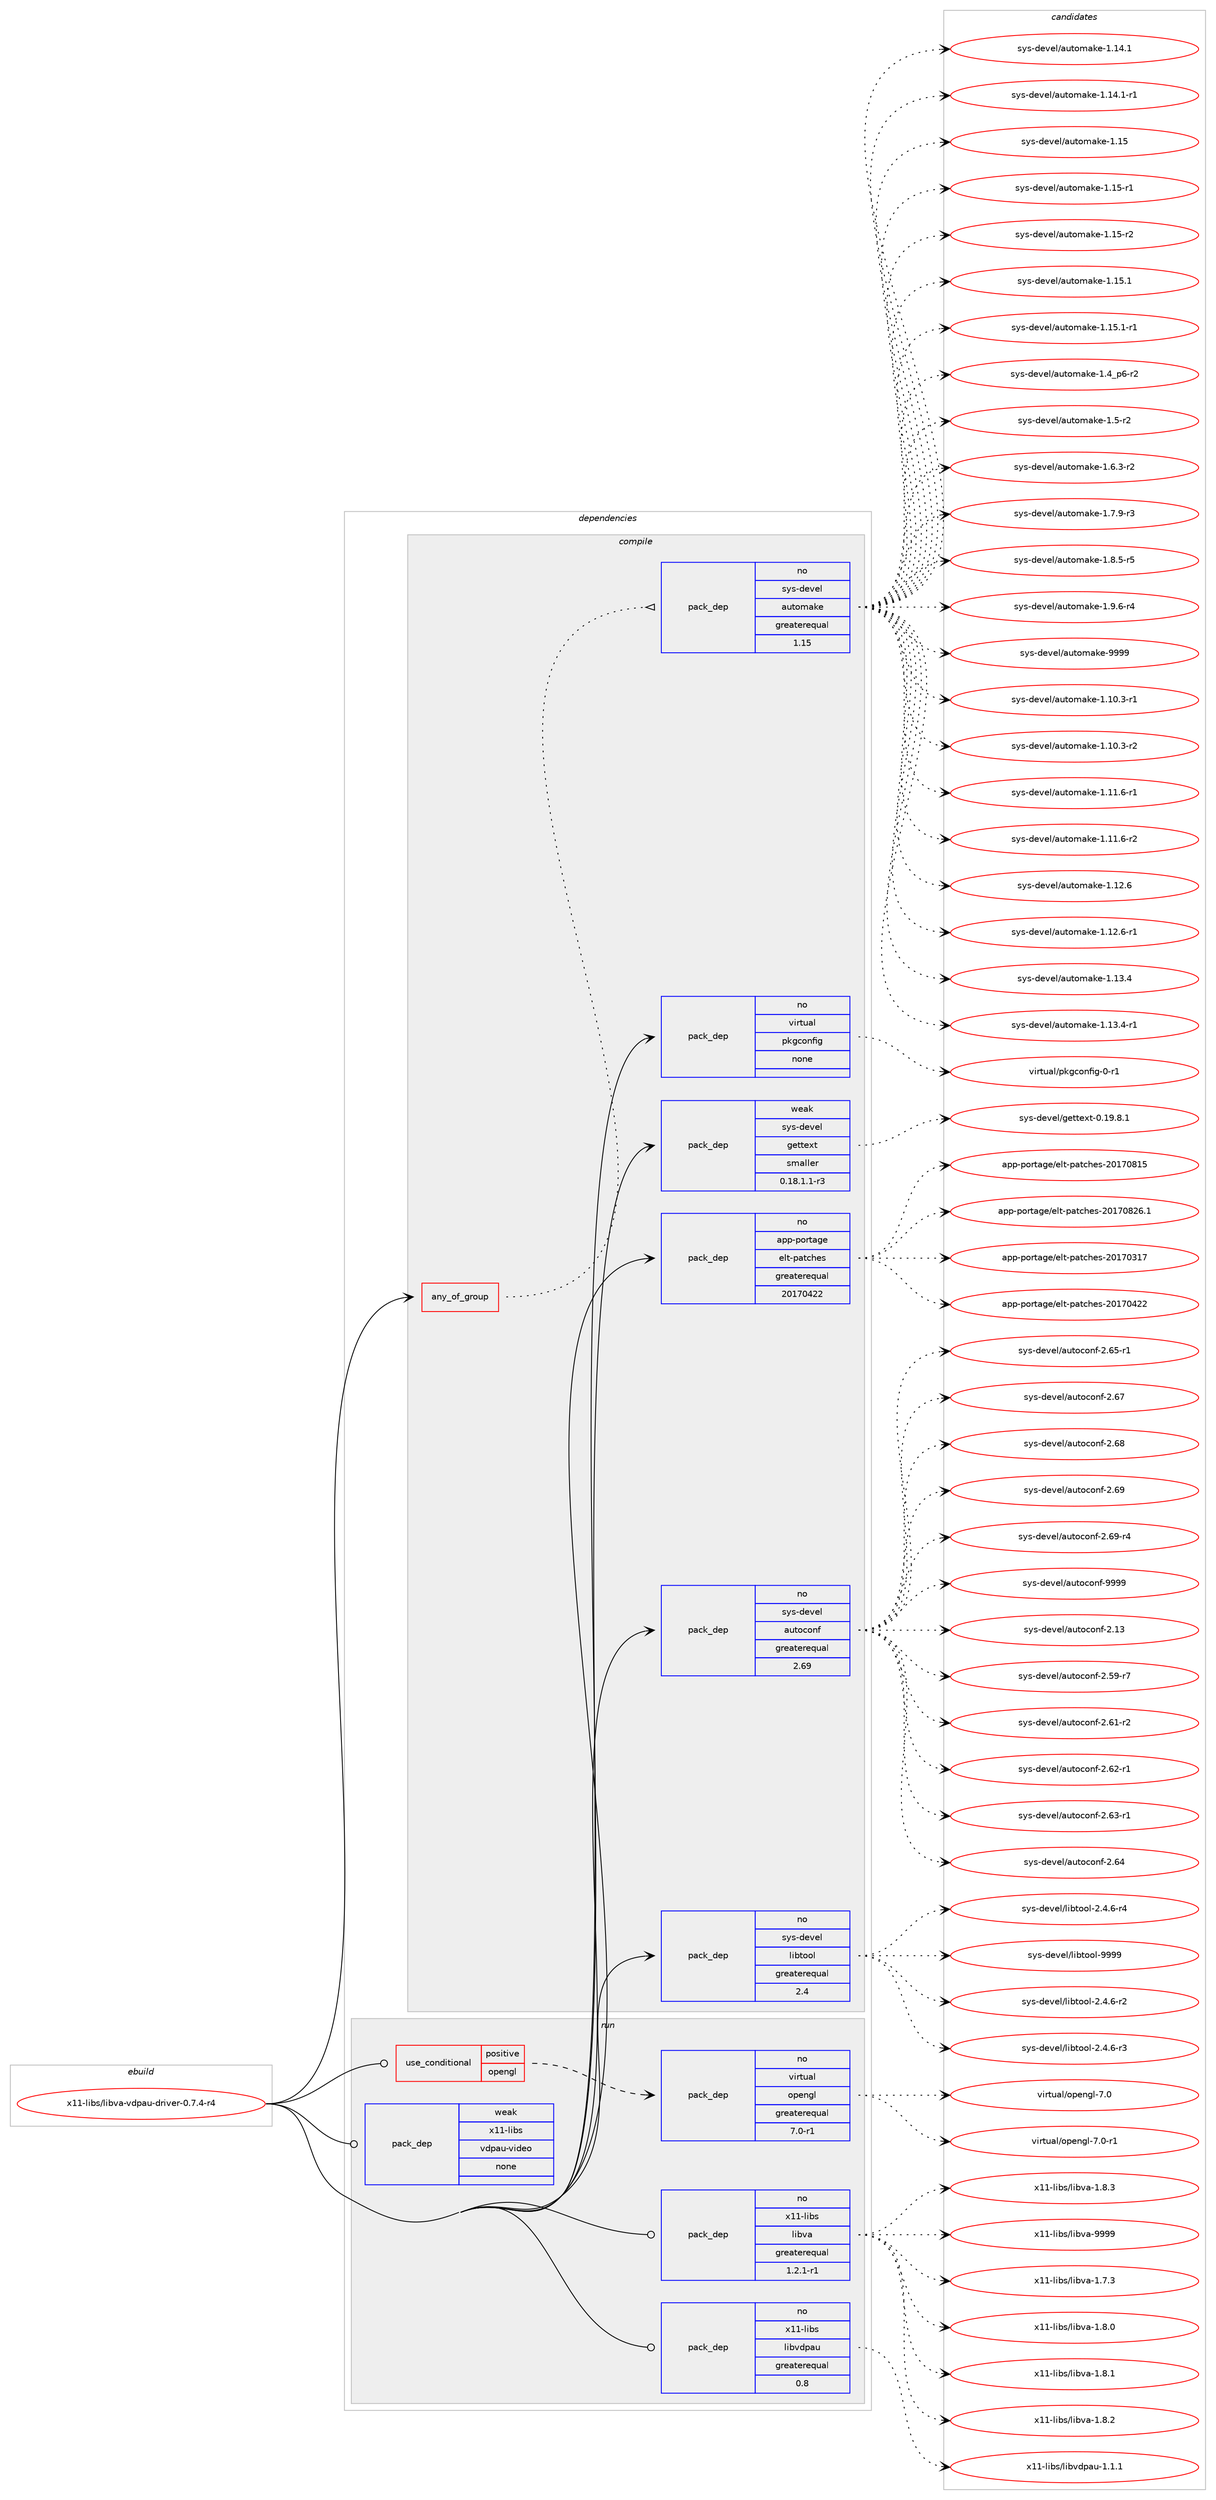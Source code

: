 digraph prolog {

# *************
# Graph options
# *************

newrank=true;
concentrate=true;
compound=true;
graph [rankdir=LR,fontname=Helvetica,fontsize=10,ranksep=1.5];#, ranksep=2.5, nodesep=0.2];
edge  [arrowhead=vee];
node  [fontname=Helvetica,fontsize=10];

# **********
# The ebuild
# **********

subgraph cluster_leftcol {
color=gray;
rank=same;
label=<<i>ebuild</i>>;
id [label="x11-libs/libva-vdpau-driver-0.7.4-r4", color=red, width=4, href="../x11-libs/libva-vdpau-driver-0.7.4-r4.svg"];
}

# ****************
# The dependencies
# ****************

subgraph cluster_midcol {
color=gray;
label=<<i>dependencies</i>>;
subgraph cluster_compile {
fillcolor="#eeeeee";
style=filled;
label=<<i>compile</i>>;
subgraph any9380 {
dependency519702 [label=<<TABLE BORDER="0" CELLBORDER="1" CELLSPACING="0" CELLPADDING="4"><TR><TD CELLPADDING="10">any_of_group</TD></TR></TABLE>>, shape=none, color=red];subgraph pack387262 {
dependency519703 [label=<<TABLE BORDER="0" CELLBORDER="1" CELLSPACING="0" CELLPADDING="4" WIDTH="220"><TR><TD ROWSPAN="6" CELLPADDING="30">pack_dep</TD></TR><TR><TD WIDTH="110">no</TD></TR><TR><TD>sys-devel</TD></TR><TR><TD>automake</TD></TR><TR><TD>greaterequal</TD></TR><TR><TD>1.15</TD></TR></TABLE>>, shape=none, color=blue];
}
dependency519702:e -> dependency519703:w [weight=20,style="dotted",arrowhead="oinv"];
}
id:e -> dependency519702:w [weight=20,style="solid",arrowhead="vee"];
subgraph pack387263 {
dependency519704 [label=<<TABLE BORDER="0" CELLBORDER="1" CELLSPACING="0" CELLPADDING="4" WIDTH="220"><TR><TD ROWSPAN="6" CELLPADDING="30">pack_dep</TD></TR><TR><TD WIDTH="110">no</TD></TR><TR><TD>app-portage</TD></TR><TR><TD>elt-patches</TD></TR><TR><TD>greaterequal</TD></TR><TR><TD>20170422</TD></TR></TABLE>>, shape=none, color=blue];
}
id:e -> dependency519704:w [weight=20,style="solid",arrowhead="vee"];
subgraph pack387264 {
dependency519705 [label=<<TABLE BORDER="0" CELLBORDER="1" CELLSPACING="0" CELLPADDING="4" WIDTH="220"><TR><TD ROWSPAN="6" CELLPADDING="30">pack_dep</TD></TR><TR><TD WIDTH="110">no</TD></TR><TR><TD>sys-devel</TD></TR><TR><TD>autoconf</TD></TR><TR><TD>greaterequal</TD></TR><TR><TD>2.69</TD></TR></TABLE>>, shape=none, color=blue];
}
id:e -> dependency519705:w [weight=20,style="solid",arrowhead="vee"];
subgraph pack387265 {
dependency519706 [label=<<TABLE BORDER="0" CELLBORDER="1" CELLSPACING="0" CELLPADDING="4" WIDTH="220"><TR><TD ROWSPAN="6" CELLPADDING="30">pack_dep</TD></TR><TR><TD WIDTH="110">no</TD></TR><TR><TD>sys-devel</TD></TR><TR><TD>libtool</TD></TR><TR><TD>greaterequal</TD></TR><TR><TD>2.4</TD></TR></TABLE>>, shape=none, color=blue];
}
id:e -> dependency519706:w [weight=20,style="solid",arrowhead="vee"];
subgraph pack387266 {
dependency519707 [label=<<TABLE BORDER="0" CELLBORDER="1" CELLSPACING="0" CELLPADDING="4" WIDTH="220"><TR><TD ROWSPAN="6" CELLPADDING="30">pack_dep</TD></TR><TR><TD WIDTH="110">no</TD></TR><TR><TD>virtual</TD></TR><TR><TD>pkgconfig</TD></TR><TR><TD>none</TD></TR><TR><TD></TD></TR></TABLE>>, shape=none, color=blue];
}
id:e -> dependency519707:w [weight=20,style="solid",arrowhead="vee"];
subgraph pack387267 {
dependency519708 [label=<<TABLE BORDER="0" CELLBORDER="1" CELLSPACING="0" CELLPADDING="4" WIDTH="220"><TR><TD ROWSPAN="6" CELLPADDING="30">pack_dep</TD></TR><TR><TD WIDTH="110">weak</TD></TR><TR><TD>sys-devel</TD></TR><TR><TD>gettext</TD></TR><TR><TD>smaller</TD></TR><TR><TD>0.18.1.1-r3</TD></TR></TABLE>>, shape=none, color=blue];
}
id:e -> dependency519708:w [weight=20,style="solid",arrowhead="vee"];
}
subgraph cluster_compileandrun {
fillcolor="#eeeeee";
style=filled;
label=<<i>compile and run</i>>;
}
subgraph cluster_run {
fillcolor="#eeeeee";
style=filled;
label=<<i>run</i>>;
subgraph cond122721 {
dependency519709 [label=<<TABLE BORDER="0" CELLBORDER="1" CELLSPACING="0" CELLPADDING="4"><TR><TD ROWSPAN="3" CELLPADDING="10">use_conditional</TD></TR><TR><TD>positive</TD></TR><TR><TD>opengl</TD></TR></TABLE>>, shape=none, color=red];
subgraph pack387268 {
dependency519710 [label=<<TABLE BORDER="0" CELLBORDER="1" CELLSPACING="0" CELLPADDING="4" WIDTH="220"><TR><TD ROWSPAN="6" CELLPADDING="30">pack_dep</TD></TR><TR><TD WIDTH="110">no</TD></TR><TR><TD>virtual</TD></TR><TR><TD>opengl</TD></TR><TR><TD>greaterequal</TD></TR><TR><TD>7.0-r1</TD></TR></TABLE>>, shape=none, color=blue];
}
dependency519709:e -> dependency519710:w [weight=20,style="dashed",arrowhead="vee"];
}
id:e -> dependency519709:w [weight=20,style="solid",arrowhead="odot"];
subgraph pack387269 {
dependency519711 [label=<<TABLE BORDER="0" CELLBORDER="1" CELLSPACING="0" CELLPADDING="4" WIDTH="220"><TR><TD ROWSPAN="6" CELLPADDING="30">pack_dep</TD></TR><TR><TD WIDTH="110">no</TD></TR><TR><TD>x11-libs</TD></TR><TR><TD>libva</TD></TR><TR><TD>greaterequal</TD></TR><TR><TD>1.2.1-r1</TD></TR></TABLE>>, shape=none, color=blue];
}
id:e -> dependency519711:w [weight=20,style="solid",arrowhead="odot"];
subgraph pack387270 {
dependency519712 [label=<<TABLE BORDER="0" CELLBORDER="1" CELLSPACING="0" CELLPADDING="4" WIDTH="220"><TR><TD ROWSPAN="6" CELLPADDING="30">pack_dep</TD></TR><TR><TD WIDTH="110">no</TD></TR><TR><TD>x11-libs</TD></TR><TR><TD>libvdpau</TD></TR><TR><TD>greaterequal</TD></TR><TR><TD>0.8</TD></TR></TABLE>>, shape=none, color=blue];
}
id:e -> dependency519712:w [weight=20,style="solid",arrowhead="odot"];
subgraph pack387271 {
dependency519713 [label=<<TABLE BORDER="0" CELLBORDER="1" CELLSPACING="0" CELLPADDING="4" WIDTH="220"><TR><TD ROWSPAN="6" CELLPADDING="30">pack_dep</TD></TR><TR><TD WIDTH="110">weak</TD></TR><TR><TD>x11-libs</TD></TR><TR><TD>vdpau-video</TD></TR><TR><TD>none</TD></TR><TR><TD></TD></TR></TABLE>>, shape=none, color=blue];
}
id:e -> dependency519713:w [weight=20,style="solid",arrowhead="odot"];
}
}

# **************
# The candidates
# **************

subgraph cluster_choices {
rank=same;
color=gray;
label=<<i>candidates</i>>;

subgraph choice387262 {
color=black;
nodesep=1;
choice11512111545100101118101108479711711611110997107101454946494846514511449 [label="sys-devel/automake-1.10.3-r1", color=red, width=4,href="../sys-devel/automake-1.10.3-r1.svg"];
choice11512111545100101118101108479711711611110997107101454946494846514511450 [label="sys-devel/automake-1.10.3-r2", color=red, width=4,href="../sys-devel/automake-1.10.3-r2.svg"];
choice11512111545100101118101108479711711611110997107101454946494946544511449 [label="sys-devel/automake-1.11.6-r1", color=red, width=4,href="../sys-devel/automake-1.11.6-r1.svg"];
choice11512111545100101118101108479711711611110997107101454946494946544511450 [label="sys-devel/automake-1.11.6-r2", color=red, width=4,href="../sys-devel/automake-1.11.6-r2.svg"];
choice1151211154510010111810110847971171161111099710710145494649504654 [label="sys-devel/automake-1.12.6", color=red, width=4,href="../sys-devel/automake-1.12.6.svg"];
choice11512111545100101118101108479711711611110997107101454946495046544511449 [label="sys-devel/automake-1.12.6-r1", color=red, width=4,href="../sys-devel/automake-1.12.6-r1.svg"];
choice1151211154510010111810110847971171161111099710710145494649514652 [label="sys-devel/automake-1.13.4", color=red, width=4,href="../sys-devel/automake-1.13.4.svg"];
choice11512111545100101118101108479711711611110997107101454946495146524511449 [label="sys-devel/automake-1.13.4-r1", color=red, width=4,href="../sys-devel/automake-1.13.4-r1.svg"];
choice1151211154510010111810110847971171161111099710710145494649524649 [label="sys-devel/automake-1.14.1", color=red, width=4,href="../sys-devel/automake-1.14.1.svg"];
choice11512111545100101118101108479711711611110997107101454946495246494511449 [label="sys-devel/automake-1.14.1-r1", color=red, width=4,href="../sys-devel/automake-1.14.1-r1.svg"];
choice115121115451001011181011084797117116111109971071014549464953 [label="sys-devel/automake-1.15", color=red, width=4,href="../sys-devel/automake-1.15.svg"];
choice1151211154510010111810110847971171161111099710710145494649534511449 [label="sys-devel/automake-1.15-r1", color=red, width=4,href="../sys-devel/automake-1.15-r1.svg"];
choice1151211154510010111810110847971171161111099710710145494649534511450 [label="sys-devel/automake-1.15-r2", color=red, width=4,href="../sys-devel/automake-1.15-r2.svg"];
choice1151211154510010111810110847971171161111099710710145494649534649 [label="sys-devel/automake-1.15.1", color=red, width=4,href="../sys-devel/automake-1.15.1.svg"];
choice11512111545100101118101108479711711611110997107101454946495346494511449 [label="sys-devel/automake-1.15.1-r1", color=red, width=4,href="../sys-devel/automake-1.15.1-r1.svg"];
choice115121115451001011181011084797117116111109971071014549465295112544511450 [label="sys-devel/automake-1.4_p6-r2", color=red, width=4,href="../sys-devel/automake-1.4_p6-r2.svg"];
choice11512111545100101118101108479711711611110997107101454946534511450 [label="sys-devel/automake-1.5-r2", color=red, width=4,href="../sys-devel/automake-1.5-r2.svg"];
choice115121115451001011181011084797117116111109971071014549465446514511450 [label="sys-devel/automake-1.6.3-r2", color=red, width=4,href="../sys-devel/automake-1.6.3-r2.svg"];
choice115121115451001011181011084797117116111109971071014549465546574511451 [label="sys-devel/automake-1.7.9-r3", color=red, width=4,href="../sys-devel/automake-1.7.9-r3.svg"];
choice115121115451001011181011084797117116111109971071014549465646534511453 [label="sys-devel/automake-1.8.5-r5", color=red, width=4,href="../sys-devel/automake-1.8.5-r5.svg"];
choice115121115451001011181011084797117116111109971071014549465746544511452 [label="sys-devel/automake-1.9.6-r4", color=red, width=4,href="../sys-devel/automake-1.9.6-r4.svg"];
choice115121115451001011181011084797117116111109971071014557575757 [label="sys-devel/automake-9999", color=red, width=4,href="../sys-devel/automake-9999.svg"];
dependency519703:e -> choice11512111545100101118101108479711711611110997107101454946494846514511449:w [style=dotted,weight="100"];
dependency519703:e -> choice11512111545100101118101108479711711611110997107101454946494846514511450:w [style=dotted,weight="100"];
dependency519703:e -> choice11512111545100101118101108479711711611110997107101454946494946544511449:w [style=dotted,weight="100"];
dependency519703:e -> choice11512111545100101118101108479711711611110997107101454946494946544511450:w [style=dotted,weight="100"];
dependency519703:e -> choice1151211154510010111810110847971171161111099710710145494649504654:w [style=dotted,weight="100"];
dependency519703:e -> choice11512111545100101118101108479711711611110997107101454946495046544511449:w [style=dotted,weight="100"];
dependency519703:e -> choice1151211154510010111810110847971171161111099710710145494649514652:w [style=dotted,weight="100"];
dependency519703:e -> choice11512111545100101118101108479711711611110997107101454946495146524511449:w [style=dotted,weight="100"];
dependency519703:e -> choice1151211154510010111810110847971171161111099710710145494649524649:w [style=dotted,weight="100"];
dependency519703:e -> choice11512111545100101118101108479711711611110997107101454946495246494511449:w [style=dotted,weight="100"];
dependency519703:e -> choice115121115451001011181011084797117116111109971071014549464953:w [style=dotted,weight="100"];
dependency519703:e -> choice1151211154510010111810110847971171161111099710710145494649534511449:w [style=dotted,weight="100"];
dependency519703:e -> choice1151211154510010111810110847971171161111099710710145494649534511450:w [style=dotted,weight="100"];
dependency519703:e -> choice1151211154510010111810110847971171161111099710710145494649534649:w [style=dotted,weight="100"];
dependency519703:e -> choice11512111545100101118101108479711711611110997107101454946495346494511449:w [style=dotted,weight="100"];
dependency519703:e -> choice115121115451001011181011084797117116111109971071014549465295112544511450:w [style=dotted,weight="100"];
dependency519703:e -> choice11512111545100101118101108479711711611110997107101454946534511450:w [style=dotted,weight="100"];
dependency519703:e -> choice115121115451001011181011084797117116111109971071014549465446514511450:w [style=dotted,weight="100"];
dependency519703:e -> choice115121115451001011181011084797117116111109971071014549465546574511451:w [style=dotted,weight="100"];
dependency519703:e -> choice115121115451001011181011084797117116111109971071014549465646534511453:w [style=dotted,weight="100"];
dependency519703:e -> choice115121115451001011181011084797117116111109971071014549465746544511452:w [style=dotted,weight="100"];
dependency519703:e -> choice115121115451001011181011084797117116111109971071014557575757:w [style=dotted,weight="100"];
}
subgraph choice387263 {
color=black;
nodesep=1;
choice97112112451121111141169710310147101108116451129711699104101115455048495548514955 [label="app-portage/elt-patches-20170317", color=red, width=4,href="../app-portage/elt-patches-20170317.svg"];
choice97112112451121111141169710310147101108116451129711699104101115455048495548525050 [label="app-portage/elt-patches-20170422", color=red, width=4,href="../app-portage/elt-patches-20170422.svg"];
choice97112112451121111141169710310147101108116451129711699104101115455048495548564953 [label="app-portage/elt-patches-20170815", color=red, width=4,href="../app-portage/elt-patches-20170815.svg"];
choice971121124511211111411697103101471011081164511297116991041011154550484955485650544649 [label="app-portage/elt-patches-20170826.1", color=red, width=4,href="../app-portage/elt-patches-20170826.1.svg"];
dependency519704:e -> choice97112112451121111141169710310147101108116451129711699104101115455048495548514955:w [style=dotted,weight="100"];
dependency519704:e -> choice97112112451121111141169710310147101108116451129711699104101115455048495548525050:w [style=dotted,weight="100"];
dependency519704:e -> choice97112112451121111141169710310147101108116451129711699104101115455048495548564953:w [style=dotted,weight="100"];
dependency519704:e -> choice971121124511211111411697103101471011081164511297116991041011154550484955485650544649:w [style=dotted,weight="100"];
}
subgraph choice387264 {
color=black;
nodesep=1;
choice115121115451001011181011084797117116111991111101024550464951 [label="sys-devel/autoconf-2.13", color=red, width=4,href="../sys-devel/autoconf-2.13.svg"];
choice1151211154510010111810110847971171161119911111010245504653574511455 [label="sys-devel/autoconf-2.59-r7", color=red, width=4,href="../sys-devel/autoconf-2.59-r7.svg"];
choice1151211154510010111810110847971171161119911111010245504654494511450 [label="sys-devel/autoconf-2.61-r2", color=red, width=4,href="../sys-devel/autoconf-2.61-r2.svg"];
choice1151211154510010111810110847971171161119911111010245504654504511449 [label="sys-devel/autoconf-2.62-r1", color=red, width=4,href="../sys-devel/autoconf-2.62-r1.svg"];
choice1151211154510010111810110847971171161119911111010245504654514511449 [label="sys-devel/autoconf-2.63-r1", color=red, width=4,href="../sys-devel/autoconf-2.63-r1.svg"];
choice115121115451001011181011084797117116111991111101024550465452 [label="sys-devel/autoconf-2.64", color=red, width=4,href="../sys-devel/autoconf-2.64.svg"];
choice1151211154510010111810110847971171161119911111010245504654534511449 [label="sys-devel/autoconf-2.65-r1", color=red, width=4,href="../sys-devel/autoconf-2.65-r1.svg"];
choice115121115451001011181011084797117116111991111101024550465455 [label="sys-devel/autoconf-2.67", color=red, width=4,href="../sys-devel/autoconf-2.67.svg"];
choice115121115451001011181011084797117116111991111101024550465456 [label="sys-devel/autoconf-2.68", color=red, width=4,href="../sys-devel/autoconf-2.68.svg"];
choice115121115451001011181011084797117116111991111101024550465457 [label="sys-devel/autoconf-2.69", color=red, width=4,href="../sys-devel/autoconf-2.69.svg"];
choice1151211154510010111810110847971171161119911111010245504654574511452 [label="sys-devel/autoconf-2.69-r4", color=red, width=4,href="../sys-devel/autoconf-2.69-r4.svg"];
choice115121115451001011181011084797117116111991111101024557575757 [label="sys-devel/autoconf-9999", color=red, width=4,href="../sys-devel/autoconf-9999.svg"];
dependency519705:e -> choice115121115451001011181011084797117116111991111101024550464951:w [style=dotted,weight="100"];
dependency519705:e -> choice1151211154510010111810110847971171161119911111010245504653574511455:w [style=dotted,weight="100"];
dependency519705:e -> choice1151211154510010111810110847971171161119911111010245504654494511450:w [style=dotted,weight="100"];
dependency519705:e -> choice1151211154510010111810110847971171161119911111010245504654504511449:w [style=dotted,weight="100"];
dependency519705:e -> choice1151211154510010111810110847971171161119911111010245504654514511449:w [style=dotted,weight="100"];
dependency519705:e -> choice115121115451001011181011084797117116111991111101024550465452:w [style=dotted,weight="100"];
dependency519705:e -> choice1151211154510010111810110847971171161119911111010245504654534511449:w [style=dotted,weight="100"];
dependency519705:e -> choice115121115451001011181011084797117116111991111101024550465455:w [style=dotted,weight="100"];
dependency519705:e -> choice115121115451001011181011084797117116111991111101024550465456:w [style=dotted,weight="100"];
dependency519705:e -> choice115121115451001011181011084797117116111991111101024550465457:w [style=dotted,weight="100"];
dependency519705:e -> choice1151211154510010111810110847971171161119911111010245504654574511452:w [style=dotted,weight="100"];
dependency519705:e -> choice115121115451001011181011084797117116111991111101024557575757:w [style=dotted,weight="100"];
}
subgraph choice387265 {
color=black;
nodesep=1;
choice1151211154510010111810110847108105981161111111084550465246544511450 [label="sys-devel/libtool-2.4.6-r2", color=red, width=4,href="../sys-devel/libtool-2.4.6-r2.svg"];
choice1151211154510010111810110847108105981161111111084550465246544511451 [label="sys-devel/libtool-2.4.6-r3", color=red, width=4,href="../sys-devel/libtool-2.4.6-r3.svg"];
choice1151211154510010111810110847108105981161111111084550465246544511452 [label="sys-devel/libtool-2.4.6-r4", color=red, width=4,href="../sys-devel/libtool-2.4.6-r4.svg"];
choice1151211154510010111810110847108105981161111111084557575757 [label="sys-devel/libtool-9999", color=red, width=4,href="../sys-devel/libtool-9999.svg"];
dependency519706:e -> choice1151211154510010111810110847108105981161111111084550465246544511450:w [style=dotted,weight="100"];
dependency519706:e -> choice1151211154510010111810110847108105981161111111084550465246544511451:w [style=dotted,weight="100"];
dependency519706:e -> choice1151211154510010111810110847108105981161111111084550465246544511452:w [style=dotted,weight="100"];
dependency519706:e -> choice1151211154510010111810110847108105981161111111084557575757:w [style=dotted,weight="100"];
}
subgraph choice387266 {
color=black;
nodesep=1;
choice11810511411611797108471121071039911111010210510345484511449 [label="virtual/pkgconfig-0-r1", color=red, width=4,href="../virtual/pkgconfig-0-r1.svg"];
dependency519707:e -> choice11810511411611797108471121071039911111010210510345484511449:w [style=dotted,weight="100"];
}
subgraph choice387267 {
color=black;
nodesep=1;
choice1151211154510010111810110847103101116116101120116454846495746564649 [label="sys-devel/gettext-0.19.8.1", color=red, width=4,href="../sys-devel/gettext-0.19.8.1.svg"];
dependency519708:e -> choice1151211154510010111810110847103101116116101120116454846495746564649:w [style=dotted,weight="100"];
}
subgraph choice387268 {
color=black;
nodesep=1;
choice118105114116117971084711111210111010310845554648 [label="virtual/opengl-7.0", color=red, width=4,href="../virtual/opengl-7.0.svg"];
choice1181051141161179710847111112101110103108455546484511449 [label="virtual/opengl-7.0-r1", color=red, width=4,href="../virtual/opengl-7.0-r1.svg"];
dependency519710:e -> choice118105114116117971084711111210111010310845554648:w [style=dotted,weight="100"];
dependency519710:e -> choice1181051141161179710847111112101110103108455546484511449:w [style=dotted,weight="100"];
}
subgraph choice387269 {
color=black;
nodesep=1;
choice12049494510810598115471081059811897454946554651 [label="x11-libs/libva-1.7.3", color=red, width=4,href="../x11-libs/libva-1.7.3.svg"];
choice12049494510810598115471081059811897454946564648 [label="x11-libs/libva-1.8.0", color=red, width=4,href="../x11-libs/libva-1.8.0.svg"];
choice12049494510810598115471081059811897454946564649 [label="x11-libs/libva-1.8.1", color=red, width=4,href="../x11-libs/libva-1.8.1.svg"];
choice12049494510810598115471081059811897454946564650 [label="x11-libs/libva-1.8.2", color=red, width=4,href="../x11-libs/libva-1.8.2.svg"];
choice12049494510810598115471081059811897454946564651 [label="x11-libs/libva-1.8.3", color=red, width=4,href="../x11-libs/libva-1.8.3.svg"];
choice120494945108105981154710810598118974557575757 [label="x11-libs/libva-9999", color=red, width=4,href="../x11-libs/libva-9999.svg"];
dependency519711:e -> choice12049494510810598115471081059811897454946554651:w [style=dotted,weight="100"];
dependency519711:e -> choice12049494510810598115471081059811897454946564648:w [style=dotted,weight="100"];
dependency519711:e -> choice12049494510810598115471081059811897454946564649:w [style=dotted,weight="100"];
dependency519711:e -> choice12049494510810598115471081059811897454946564650:w [style=dotted,weight="100"];
dependency519711:e -> choice12049494510810598115471081059811897454946564651:w [style=dotted,weight="100"];
dependency519711:e -> choice120494945108105981154710810598118974557575757:w [style=dotted,weight="100"];
}
subgraph choice387270 {
color=black;
nodesep=1;
choice12049494510810598115471081059811810011297117454946494649 [label="x11-libs/libvdpau-1.1.1", color=red, width=4,href="../x11-libs/libvdpau-1.1.1.svg"];
dependency519712:e -> choice12049494510810598115471081059811810011297117454946494649:w [style=dotted,weight="100"];
}
subgraph choice387271 {
color=black;
nodesep=1;
}
}

}
